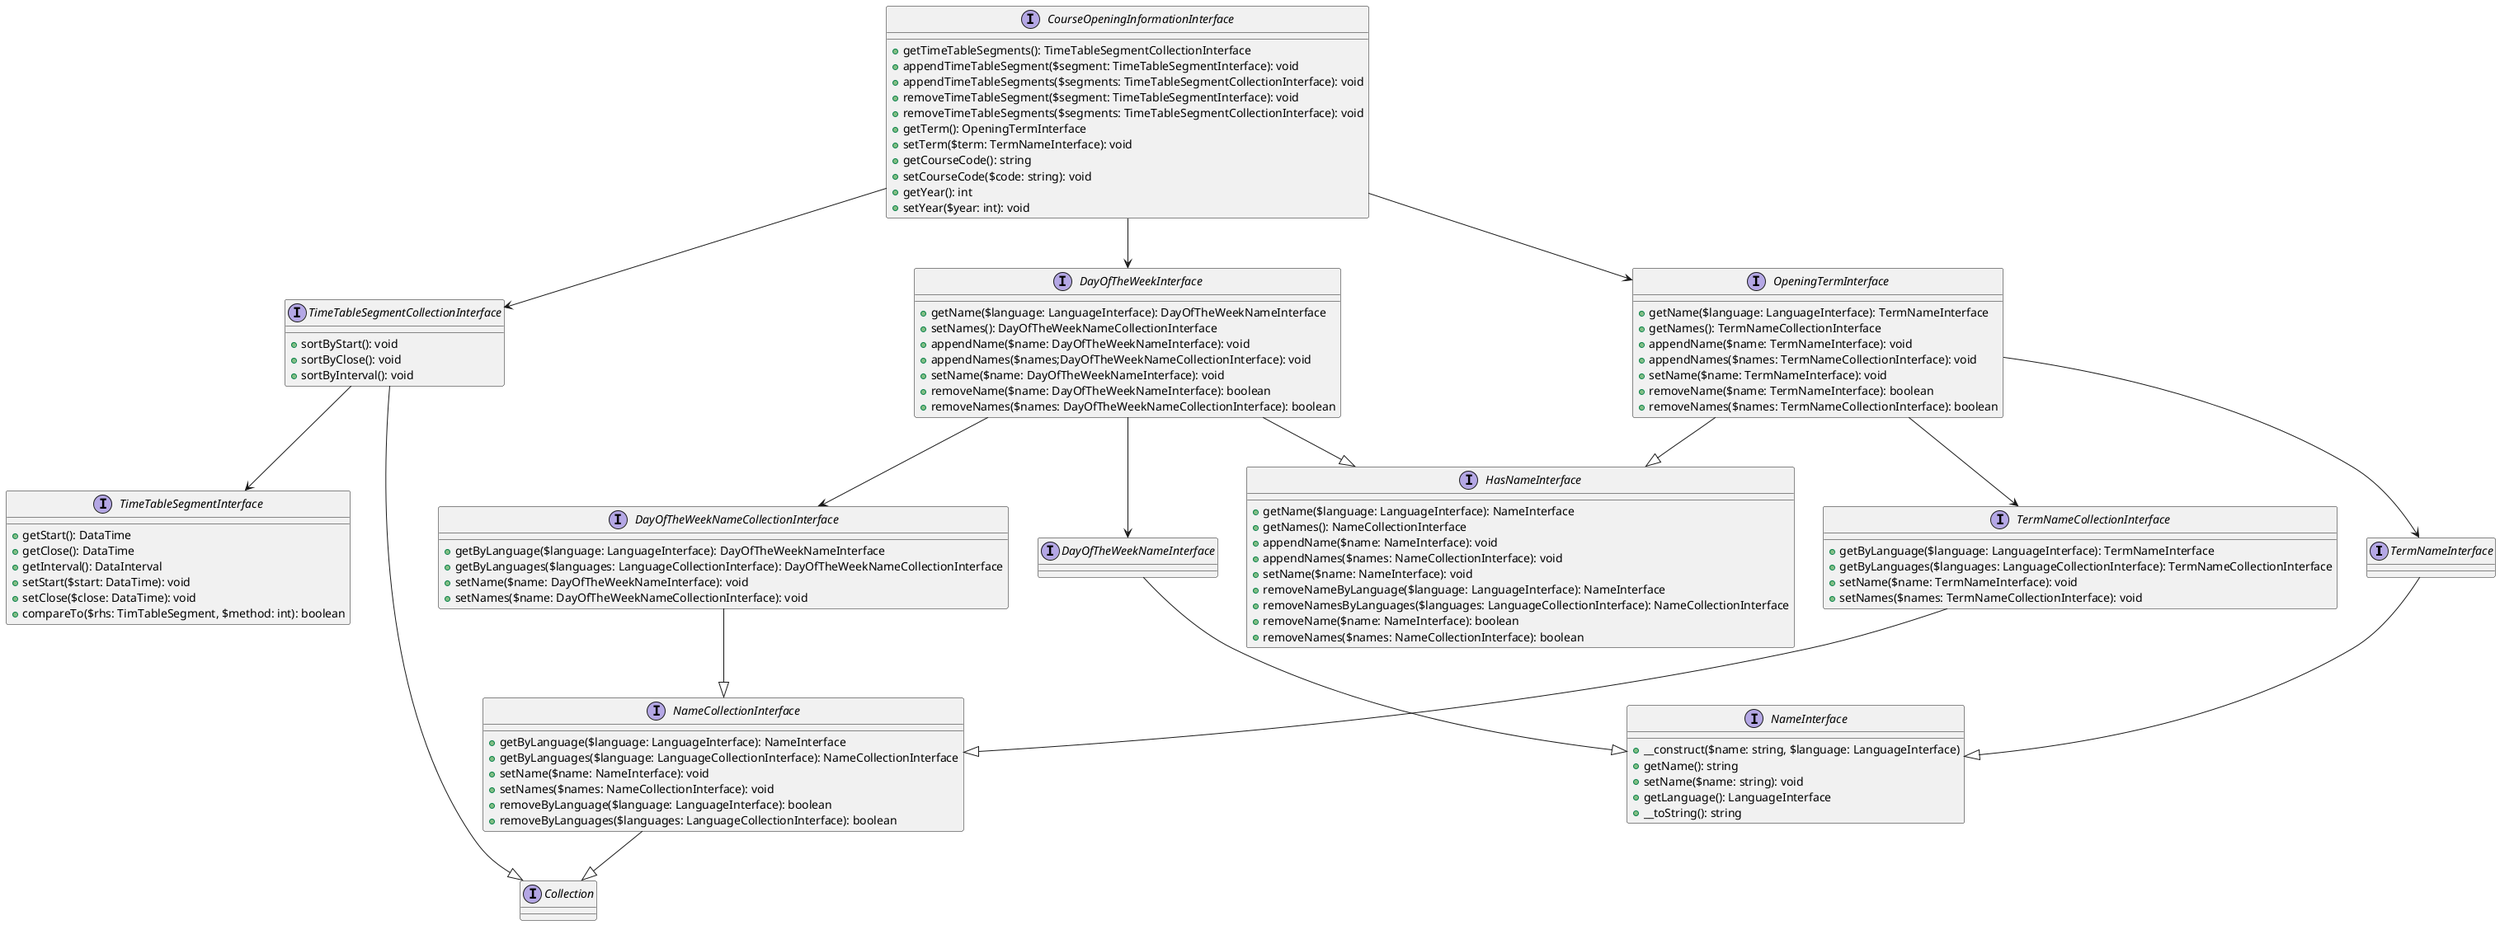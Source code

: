 @startuml
interface TermNameInterface

interface DayOfTheWeekNameInterface

interface Collection

interface CourseOpeningInformationInterface {
    +getTimeTableSegments(): TimeTableSegmentCollectionInterface
    +appendTimeTableSegment($segment: TimeTableSegmentInterface): void
    +appendTimeTableSegments($segments: TimeTableSegmentCollectionInterface): void
    +removeTimeTableSegment($segment: TimeTableSegmentInterface): void
    +removeTimeTableSegments($segments: TimeTableSegmentCollectionInterface): void
    +getTerm(): OpeningTermInterface
    +setTerm($term: TermNameInterface): void
    +getCourseCode(): string
    +setCourseCode($code: string): void
    +getYear(): int
    +setYear($year: int): void
}

interface TimeTableSegmentCollectionInterface {
    +sortByStart(): void
    +sortByClose(): void
    +sortByInterval(): void
}

interface TimeTableSegmentInterface {
    +getStart(): DataTime
    +getClose(): DataTime
    +getInterval(): DataInterval
    +setStart($start: DataTime): void
    +setClose($close: DataTime): void
    +compareTo($rhs: TimTableSegment, $method: int): boolean
}

interface OpeningTermInterface {
    +getName($language: LanguageInterface): TermNameInterface
    +getNames(): TermNameCollectionInterface
    +appendName($name: TermNameInterface): void
    +appendNames($names: TermNameCollectionInterface): void
    +setName($name: TermNameInterface): void
    +removeName($name: TermNameInterface): boolean
    +removeNames($names: TermNameCollectionInterface): boolean
}

interface TermNameCollectionInterface {
    +getByLanguage($language: LanguageInterface): TermNameInterface
    +getByLanguages($languages: LanguageCollectionInterface): TermNameCollectionInterface
    +setName($name: TermNameInterface): void
    +setNames($names: TermNameCollectionInterface): void
}

interface NameInterface {
    +__construct($name: string, $language: LanguageInterface)
    +getName(): string
    +setName($name: string): void
    +getLanguage(): LanguageInterface
    +__toString(): string
}

interface NameCollectionInterface {
    +getByLanguage($language: LanguageInterface): NameInterface
    +getByLanguages($language: LanguageCollectionInterface): NameCollectionInterface
    +setName($name: NameInterface): void
    +setNames($names: NameCollectionInterface): void
    +removeByLanguage($language: LanguageInterface): boolean
    +removeByLanguages($languages: LanguageCollectionInterface): boolean
}

interface HasNameInterface {
    +getName($language: LanguageInterface): NameInterface
    +getNames(): NameCollectionInterface
    +appendName($name: NameInterface): void
    +appendNames($names: NameCollectionInterface): void
    +setName($name: NameInterface): void
    +removeNameByLanguage($language: LanguageInterface): NameInterface
    +removeNamesByLanguages($languages: LanguageCollectionInterface): NameCollectionInterface
    +removeName($name: NameInterface): boolean
    +removeNames($names: NameCollectionInterface): boolean
}

interface DayOfTheWeekInterface {
    +getName($language: LanguageInterface): DayOfTheWeekNameInterface
    +setNames(): DayOfTheWeekNameCollectionInterface
    +appendName($name: DayOfTheWeekNameInterface): void
    +appendNames($names;DayOfTheWeekNameCollectionInterface): void
    +setName($name: DayOfTheWeekNameInterface): void
    +removeName($name: DayOfTheWeekNameInterface): boolean
    +removeNames($names: DayOfTheWeekNameCollectionInterface): boolean
}

interface DayOfTheWeekNameCollectionInterface {
    +getByLanguage($language: LanguageInterface): DayOfTheWeekNameInterface
    +getByLanguages($languages: LanguageCollectionInterface): DayOfTheWeekNameCollectionInterface
    +setName($name: DayOfTheWeekNameInterface): void
    +setNames($name: DayOfTheWeekNameCollectionInterface): void
}

CourseOpeningInformationInterface --> TimeTableSegmentCollectionInterface

CourseOpeningInformationInterface --> OpeningTermInterface

CourseOpeningInformationInterface --> DayOfTheWeekInterface

TimeTableSegmentCollectionInterface --> TimeTableSegmentInterface

TimeTableSegmentCollectionInterface --|> Collection

OpeningTermInterface --> TermNameInterface

OpeningTermInterface --> TermNameCollectionInterface

OpeningTermInterface --|> HasNameInterface

DayOfTheWeekInterface --> DayOfTheWeekNameInterface

DayOfTheWeekInterface --> DayOfTheWeekNameCollectionInterface

DayOfTheWeekInterface --|> HasNameInterface

TermNameInterface --|> NameInterface

DayOfTheWeekNameInterface --|> NameInterface

TermNameCollectionInterface --|> NameCollectionInterface

DayOfTheWeekNameCollectionInterface --|> NameCollectionInterface

NameCollectionInterface --|> Collection



@enduml